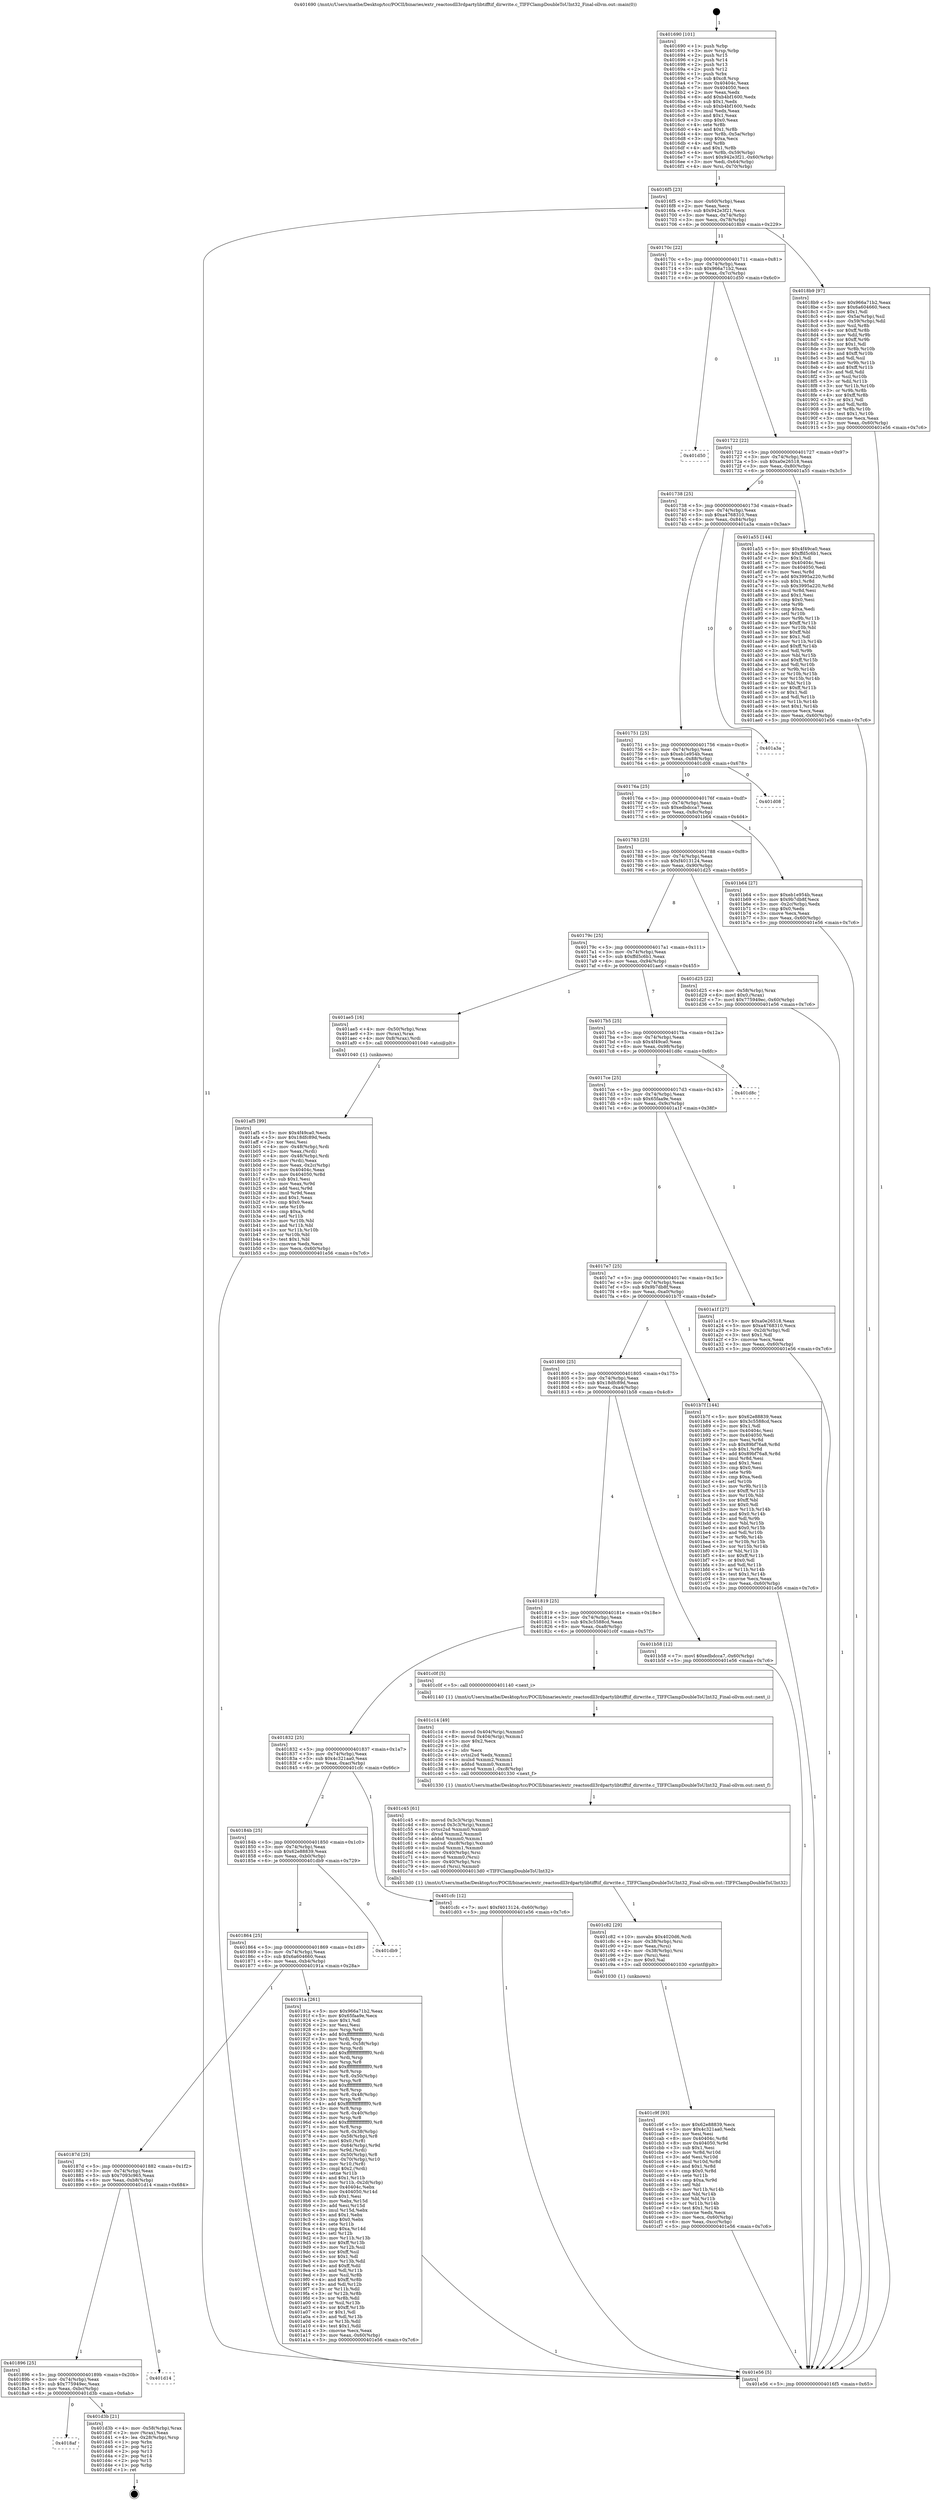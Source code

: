 digraph "0x401690" {
  label = "0x401690 (/mnt/c/Users/mathe/Desktop/tcc/POCII/binaries/extr_reactosdll3rdpartylibtifftif_dirwrite.c_TIFFClampDoubleToUInt32_Final-ollvm.out::main(0))"
  labelloc = "t"
  node[shape=record]

  Entry [label="",width=0.3,height=0.3,shape=circle,fillcolor=black,style=filled]
  "0x4016f5" [label="{
     0x4016f5 [23]\l
     | [instrs]\l
     &nbsp;&nbsp;0x4016f5 \<+3\>: mov -0x60(%rbp),%eax\l
     &nbsp;&nbsp;0x4016f8 \<+2\>: mov %eax,%ecx\l
     &nbsp;&nbsp;0x4016fa \<+6\>: sub $0x942e3f21,%ecx\l
     &nbsp;&nbsp;0x401700 \<+3\>: mov %eax,-0x74(%rbp)\l
     &nbsp;&nbsp;0x401703 \<+3\>: mov %ecx,-0x78(%rbp)\l
     &nbsp;&nbsp;0x401706 \<+6\>: je 00000000004018b9 \<main+0x229\>\l
  }"]
  "0x4018b9" [label="{
     0x4018b9 [97]\l
     | [instrs]\l
     &nbsp;&nbsp;0x4018b9 \<+5\>: mov $0x966a71b2,%eax\l
     &nbsp;&nbsp;0x4018be \<+5\>: mov $0x6a604660,%ecx\l
     &nbsp;&nbsp;0x4018c3 \<+2\>: mov $0x1,%dl\l
     &nbsp;&nbsp;0x4018c5 \<+4\>: mov -0x5a(%rbp),%sil\l
     &nbsp;&nbsp;0x4018c9 \<+4\>: mov -0x59(%rbp),%dil\l
     &nbsp;&nbsp;0x4018cd \<+3\>: mov %sil,%r8b\l
     &nbsp;&nbsp;0x4018d0 \<+4\>: xor $0xff,%r8b\l
     &nbsp;&nbsp;0x4018d4 \<+3\>: mov %dil,%r9b\l
     &nbsp;&nbsp;0x4018d7 \<+4\>: xor $0xff,%r9b\l
     &nbsp;&nbsp;0x4018db \<+3\>: xor $0x1,%dl\l
     &nbsp;&nbsp;0x4018de \<+3\>: mov %r8b,%r10b\l
     &nbsp;&nbsp;0x4018e1 \<+4\>: and $0xff,%r10b\l
     &nbsp;&nbsp;0x4018e5 \<+3\>: and %dl,%sil\l
     &nbsp;&nbsp;0x4018e8 \<+3\>: mov %r9b,%r11b\l
     &nbsp;&nbsp;0x4018eb \<+4\>: and $0xff,%r11b\l
     &nbsp;&nbsp;0x4018ef \<+3\>: and %dl,%dil\l
     &nbsp;&nbsp;0x4018f2 \<+3\>: or %sil,%r10b\l
     &nbsp;&nbsp;0x4018f5 \<+3\>: or %dil,%r11b\l
     &nbsp;&nbsp;0x4018f8 \<+3\>: xor %r11b,%r10b\l
     &nbsp;&nbsp;0x4018fb \<+3\>: or %r9b,%r8b\l
     &nbsp;&nbsp;0x4018fe \<+4\>: xor $0xff,%r8b\l
     &nbsp;&nbsp;0x401902 \<+3\>: or $0x1,%dl\l
     &nbsp;&nbsp;0x401905 \<+3\>: and %dl,%r8b\l
     &nbsp;&nbsp;0x401908 \<+3\>: or %r8b,%r10b\l
     &nbsp;&nbsp;0x40190b \<+4\>: test $0x1,%r10b\l
     &nbsp;&nbsp;0x40190f \<+3\>: cmovne %ecx,%eax\l
     &nbsp;&nbsp;0x401912 \<+3\>: mov %eax,-0x60(%rbp)\l
     &nbsp;&nbsp;0x401915 \<+5\>: jmp 0000000000401e56 \<main+0x7c6\>\l
  }"]
  "0x40170c" [label="{
     0x40170c [22]\l
     | [instrs]\l
     &nbsp;&nbsp;0x40170c \<+5\>: jmp 0000000000401711 \<main+0x81\>\l
     &nbsp;&nbsp;0x401711 \<+3\>: mov -0x74(%rbp),%eax\l
     &nbsp;&nbsp;0x401714 \<+5\>: sub $0x966a71b2,%eax\l
     &nbsp;&nbsp;0x401719 \<+3\>: mov %eax,-0x7c(%rbp)\l
     &nbsp;&nbsp;0x40171c \<+6\>: je 0000000000401d50 \<main+0x6c0\>\l
  }"]
  "0x401e56" [label="{
     0x401e56 [5]\l
     | [instrs]\l
     &nbsp;&nbsp;0x401e56 \<+5\>: jmp 00000000004016f5 \<main+0x65\>\l
  }"]
  "0x401690" [label="{
     0x401690 [101]\l
     | [instrs]\l
     &nbsp;&nbsp;0x401690 \<+1\>: push %rbp\l
     &nbsp;&nbsp;0x401691 \<+3\>: mov %rsp,%rbp\l
     &nbsp;&nbsp;0x401694 \<+2\>: push %r15\l
     &nbsp;&nbsp;0x401696 \<+2\>: push %r14\l
     &nbsp;&nbsp;0x401698 \<+2\>: push %r13\l
     &nbsp;&nbsp;0x40169a \<+2\>: push %r12\l
     &nbsp;&nbsp;0x40169c \<+1\>: push %rbx\l
     &nbsp;&nbsp;0x40169d \<+7\>: sub $0xc8,%rsp\l
     &nbsp;&nbsp;0x4016a4 \<+7\>: mov 0x40404c,%eax\l
     &nbsp;&nbsp;0x4016ab \<+7\>: mov 0x404050,%ecx\l
     &nbsp;&nbsp;0x4016b2 \<+2\>: mov %eax,%edx\l
     &nbsp;&nbsp;0x4016b4 \<+6\>: add $0xb4bf1600,%edx\l
     &nbsp;&nbsp;0x4016ba \<+3\>: sub $0x1,%edx\l
     &nbsp;&nbsp;0x4016bd \<+6\>: sub $0xb4bf1600,%edx\l
     &nbsp;&nbsp;0x4016c3 \<+3\>: imul %edx,%eax\l
     &nbsp;&nbsp;0x4016c6 \<+3\>: and $0x1,%eax\l
     &nbsp;&nbsp;0x4016c9 \<+3\>: cmp $0x0,%eax\l
     &nbsp;&nbsp;0x4016cc \<+4\>: sete %r8b\l
     &nbsp;&nbsp;0x4016d0 \<+4\>: and $0x1,%r8b\l
     &nbsp;&nbsp;0x4016d4 \<+4\>: mov %r8b,-0x5a(%rbp)\l
     &nbsp;&nbsp;0x4016d8 \<+3\>: cmp $0xa,%ecx\l
     &nbsp;&nbsp;0x4016db \<+4\>: setl %r8b\l
     &nbsp;&nbsp;0x4016df \<+4\>: and $0x1,%r8b\l
     &nbsp;&nbsp;0x4016e3 \<+4\>: mov %r8b,-0x59(%rbp)\l
     &nbsp;&nbsp;0x4016e7 \<+7\>: movl $0x942e3f21,-0x60(%rbp)\l
     &nbsp;&nbsp;0x4016ee \<+3\>: mov %edi,-0x64(%rbp)\l
     &nbsp;&nbsp;0x4016f1 \<+4\>: mov %rsi,-0x70(%rbp)\l
  }"]
  Exit [label="",width=0.3,height=0.3,shape=circle,fillcolor=black,style=filled,peripheries=2]
  "0x401d50" [label="{
     0x401d50\l
  }", style=dashed]
  "0x401722" [label="{
     0x401722 [22]\l
     | [instrs]\l
     &nbsp;&nbsp;0x401722 \<+5\>: jmp 0000000000401727 \<main+0x97\>\l
     &nbsp;&nbsp;0x401727 \<+3\>: mov -0x74(%rbp),%eax\l
     &nbsp;&nbsp;0x40172a \<+5\>: sub $0xa0e26518,%eax\l
     &nbsp;&nbsp;0x40172f \<+3\>: mov %eax,-0x80(%rbp)\l
     &nbsp;&nbsp;0x401732 \<+6\>: je 0000000000401a55 \<main+0x3c5\>\l
  }"]
  "0x4018af" [label="{
     0x4018af\l
  }", style=dashed]
  "0x401a55" [label="{
     0x401a55 [144]\l
     | [instrs]\l
     &nbsp;&nbsp;0x401a55 \<+5\>: mov $0x4f49ca0,%eax\l
     &nbsp;&nbsp;0x401a5a \<+5\>: mov $0xffd5c6b1,%ecx\l
     &nbsp;&nbsp;0x401a5f \<+2\>: mov $0x1,%dl\l
     &nbsp;&nbsp;0x401a61 \<+7\>: mov 0x40404c,%esi\l
     &nbsp;&nbsp;0x401a68 \<+7\>: mov 0x404050,%edi\l
     &nbsp;&nbsp;0x401a6f \<+3\>: mov %esi,%r8d\l
     &nbsp;&nbsp;0x401a72 \<+7\>: add $0x3995a220,%r8d\l
     &nbsp;&nbsp;0x401a79 \<+4\>: sub $0x1,%r8d\l
     &nbsp;&nbsp;0x401a7d \<+7\>: sub $0x3995a220,%r8d\l
     &nbsp;&nbsp;0x401a84 \<+4\>: imul %r8d,%esi\l
     &nbsp;&nbsp;0x401a88 \<+3\>: and $0x1,%esi\l
     &nbsp;&nbsp;0x401a8b \<+3\>: cmp $0x0,%esi\l
     &nbsp;&nbsp;0x401a8e \<+4\>: sete %r9b\l
     &nbsp;&nbsp;0x401a92 \<+3\>: cmp $0xa,%edi\l
     &nbsp;&nbsp;0x401a95 \<+4\>: setl %r10b\l
     &nbsp;&nbsp;0x401a99 \<+3\>: mov %r9b,%r11b\l
     &nbsp;&nbsp;0x401a9c \<+4\>: xor $0xff,%r11b\l
     &nbsp;&nbsp;0x401aa0 \<+3\>: mov %r10b,%bl\l
     &nbsp;&nbsp;0x401aa3 \<+3\>: xor $0xff,%bl\l
     &nbsp;&nbsp;0x401aa6 \<+3\>: xor $0x1,%dl\l
     &nbsp;&nbsp;0x401aa9 \<+3\>: mov %r11b,%r14b\l
     &nbsp;&nbsp;0x401aac \<+4\>: and $0xff,%r14b\l
     &nbsp;&nbsp;0x401ab0 \<+3\>: and %dl,%r9b\l
     &nbsp;&nbsp;0x401ab3 \<+3\>: mov %bl,%r15b\l
     &nbsp;&nbsp;0x401ab6 \<+4\>: and $0xff,%r15b\l
     &nbsp;&nbsp;0x401aba \<+3\>: and %dl,%r10b\l
     &nbsp;&nbsp;0x401abd \<+3\>: or %r9b,%r14b\l
     &nbsp;&nbsp;0x401ac0 \<+3\>: or %r10b,%r15b\l
     &nbsp;&nbsp;0x401ac3 \<+3\>: xor %r15b,%r14b\l
     &nbsp;&nbsp;0x401ac6 \<+3\>: or %bl,%r11b\l
     &nbsp;&nbsp;0x401ac9 \<+4\>: xor $0xff,%r11b\l
     &nbsp;&nbsp;0x401acd \<+3\>: or $0x1,%dl\l
     &nbsp;&nbsp;0x401ad0 \<+3\>: and %dl,%r11b\l
     &nbsp;&nbsp;0x401ad3 \<+3\>: or %r11b,%r14b\l
     &nbsp;&nbsp;0x401ad6 \<+4\>: test $0x1,%r14b\l
     &nbsp;&nbsp;0x401ada \<+3\>: cmovne %ecx,%eax\l
     &nbsp;&nbsp;0x401add \<+3\>: mov %eax,-0x60(%rbp)\l
     &nbsp;&nbsp;0x401ae0 \<+5\>: jmp 0000000000401e56 \<main+0x7c6\>\l
  }"]
  "0x401738" [label="{
     0x401738 [25]\l
     | [instrs]\l
     &nbsp;&nbsp;0x401738 \<+5\>: jmp 000000000040173d \<main+0xad\>\l
     &nbsp;&nbsp;0x40173d \<+3\>: mov -0x74(%rbp),%eax\l
     &nbsp;&nbsp;0x401740 \<+5\>: sub $0xa4768310,%eax\l
     &nbsp;&nbsp;0x401745 \<+6\>: mov %eax,-0x84(%rbp)\l
     &nbsp;&nbsp;0x40174b \<+6\>: je 0000000000401a3a \<main+0x3aa\>\l
  }"]
  "0x401d3b" [label="{
     0x401d3b [21]\l
     | [instrs]\l
     &nbsp;&nbsp;0x401d3b \<+4\>: mov -0x58(%rbp),%rax\l
     &nbsp;&nbsp;0x401d3f \<+2\>: mov (%rax),%eax\l
     &nbsp;&nbsp;0x401d41 \<+4\>: lea -0x28(%rbp),%rsp\l
     &nbsp;&nbsp;0x401d45 \<+1\>: pop %rbx\l
     &nbsp;&nbsp;0x401d46 \<+2\>: pop %r12\l
     &nbsp;&nbsp;0x401d48 \<+2\>: pop %r13\l
     &nbsp;&nbsp;0x401d4a \<+2\>: pop %r14\l
     &nbsp;&nbsp;0x401d4c \<+2\>: pop %r15\l
     &nbsp;&nbsp;0x401d4e \<+1\>: pop %rbp\l
     &nbsp;&nbsp;0x401d4f \<+1\>: ret\l
  }"]
  "0x401a3a" [label="{
     0x401a3a\l
  }", style=dashed]
  "0x401751" [label="{
     0x401751 [25]\l
     | [instrs]\l
     &nbsp;&nbsp;0x401751 \<+5\>: jmp 0000000000401756 \<main+0xc6\>\l
     &nbsp;&nbsp;0x401756 \<+3\>: mov -0x74(%rbp),%eax\l
     &nbsp;&nbsp;0x401759 \<+5\>: sub $0xeb1e954b,%eax\l
     &nbsp;&nbsp;0x40175e \<+6\>: mov %eax,-0x88(%rbp)\l
     &nbsp;&nbsp;0x401764 \<+6\>: je 0000000000401d08 \<main+0x678\>\l
  }"]
  "0x401896" [label="{
     0x401896 [25]\l
     | [instrs]\l
     &nbsp;&nbsp;0x401896 \<+5\>: jmp 000000000040189b \<main+0x20b\>\l
     &nbsp;&nbsp;0x40189b \<+3\>: mov -0x74(%rbp),%eax\l
     &nbsp;&nbsp;0x40189e \<+5\>: sub $0x775949ec,%eax\l
     &nbsp;&nbsp;0x4018a3 \<+6\>: mov %eax,-0xbc(%rbp)\l
     &nbsp;&nbsp;0x4018a9 \<+6\>: je 0000000000401d3b \<main+0x6ab\>\l
  }"]
  "0x401d08" [label="{
     0x401d08\l
  }", style=dashed]
  "0x40176a" [label="{
     0x40176a [25]\l
     | [instrs]\l
     &nbsp;&nbsp;0x40176a \<+5\>: jmp 000000000040176f \<main+0xdf\>\l
     &nbsp;&nbsp;0x40176f \<+3\>: mov -0x74(%rbp),%eax\l
     &nbsp;&nbsp;0x401772 \<+5\>: sub $0xedbdcca7,%eax\l
     &nbsp;&nbsp;0x401777 \<+6\>: mov %eax,-0x8c(%rbp)\l
     &nbsp;&nbsp;0x40177d \<+6\>: je 0000000000401b64 \<main+0x4d4\>\l
  }"]
  "0x401d14" [label="{
     0x401d14\l
  }", style=dashed]
  "0x401b64" [label="{
     0x401b64 [27]\l
     | [instrs]\l
     &nbsp;&nbsp;0x401b64 \<+5\>: mov $0xeb1e954b,%eax\l
     &nbsp;&nbsp;0x401b69 \<+5\>: mov $0x9b7db8f,%ecx\l
     &nbsp;&nbsp;0x401b6e \<+3\>: mov -0x2c(%rbp),%edx\l
     &nbsp;&nbsp;0x401b71 \<+3\>: cmp $0x0,%edx\l
     &nbsp;&nbsp;0x401b74 \<+3\>: cmove %ecx,%eax\l
     &nbsp;&nbsp;0x401b77 \<+3\>: mov %eax,-0x60(%rbp)\l
     &nbsp;&nbsp;0x401b7a \<+5\>: jmp 0000000000401e56 \<main+0x7c6\>\l
  }"]
  "0x401783" [label="{
     0x401783 [25]\l
     | [instrs]\l
     &nbsp;&nbsp;0x401783 \<+5\>: jmp 0000000000401788 \<main+0xf8\>\l
     &nbsp;&nbsp;0x401788 \<+3\>: mov -0x74(%rbp),%eax\l
     &nbsp;&nbsp;0x40178b \<+5\>: sub $0xf4013124,%eax\l
     &nbsp;&nbsp;0x401790 \<+6\>: mov %eax,-0x90(%rbp)\l
     &nbsp;&nbsp;0x401796 \<+6\>: je 0000000000401d25 \<main+0x695\>\l
  }"]
  "0x401c9f" [label="{
     0x401c9f [93]\l
     | [instrs]\l
     &nbsp;&nbsp;0x401c9f \<+5\>: mov $0x62e88839,%ecx\l
     &nbsp;&nbsp;0x401ca4 \<+5\>: mov $0x4c321aa0,%edx\l
     &nbsp;&nbsp;0x401ca9 \<+2\>: xor %esi,%esi\l
     &nbsp;&nbsp;0x401cab \<+8\>: mov 0x40404c,%r8d\l
     &nbsp;&nbsp;0x401cb3 \<+8\>: mov 0x404050,%r9d\l
     &nbsp;&nbsp;0x401cbb \<+3\>: sub $0x1,%esi\l
     &nbsp;&nbsp;0x401cbe \<+3\>: mov %r8d,%r10d\l
     &nbsp;&nbsp;0x401cc1 \<+3\>: add %esi,%r10d\l
     &nbsp;&nbsp;0x401cc4 \<+4\>: imul %r10d,%r8d\l
     &nbsp;&nbsp;0x401cc8 \<+4\>: and $0x1,%r8d\l
     &nbsp;&nbsp;0x401ccc \<+4\>: cmp $0x0,%r8d\l
     &nbsp;&nbsp;0x401cd0 \<+4\>: sete %r11b\l
     &nbsp;&nbsp;0x401cd4 \<+4\>: cmp $0xa,%r9d\l
     &nbsp;&nbsp;0x401cd8 \<+3\>: setl %bl\l
     &nbsp;&nbsp;0x401cdb \<+3\>: mov %r11b,%r14b\l
     &nbsp;&nbsp;0x401cde \<+3\>: and %bl,%r14b\l
     &nbsp;&nbsp;0x401ce1 \<+3\>: xor %bl,%r11b\l
     &nbsp;&nbsp;0x401ce4 \<+3\>: or %r11b,%r14b\l
     &nbsp;&nbsp;0x401ce7 \<+4\>: test $0x1,%r14b\l
     &nbsp;&nbsp;0x401ceb \<+3\>: cmovne %edx,%ecx\l
     &nbsp;&nbsp;0x401cee \<+3\>: mov %ecx,-0x60(%rbp)\l
     &nbsp;&nbsp;0x401cf1 \<+6\>: mov %eax,-0xcc(%rbp)\l
     &nbsp;&nbsp;0x401cf7 \<+5\>: jmp 0000000000401e56 \<main+0x7c6\>\l
  }"]
  "0x401d25" [label="{
     0x401d25 [22]\l
     | [instrs]\l
     &nbsp;&nbsp;0x401d25 \<+4\>: mov -0x58(%rbp),%rax\l
     &nbsp;&nbsp;0x401d29 \<+6\>: movl $0x0,(%rax)\l
     &nbsp;&nbsp;0x401d2f \<+7\>: movl $0x775949ec,-0x60(%rbp)\l
     &nbsp;&nbsp;0x401d36 \<+5\>: jmp 0000000000401e56 \<main+0x7c6\>\l
  }"]
  "0x40179c" [label="{
     0x40179c [25]\l
     | [instrs]\l
     &nbsp;&nbsp;0x40179c \<+5\>: jmp 00000000004017a1 \<main+0x111\>\l
     &nbsp;&nbsp;0x4017a1 \<+3\>: mov -0x74(%rbp),%eax\l
     &nbsp;&nbsp;0x4017a4 \<+5\>: sub $0xffd5c6b1,%eax\l
     &nbsp;&nbsp;0x4017a9 \<+6\>: mov %eax,-0x94(%rbp)\l
     &nbsp;&nbsp;0x4017af \<+6\>: je 0000000000401ae5 \<main+0x455\>\l
  }"]
  "0x401c82" [label="{
     0x401c82 [29]\l
     | [instrs]\l
     &nbsp;&nbsp;0x401c82 \<+10\>: movabs $0x4020d6,%rdi\l
     &nbsp;&nbsp;0x401c8c \<+4\>: mov -0x38(%rbp),%rsi\l
     &nbsp;&nbsp;0x401c90 \<+2\>: mov %eax,(%rsi)\l
     &nbsp;&nbsp;0x401c92 \<+4\>: mov -0x38(%rbp),%rsi\l
     &nbsp;&nbsp;0x401c96 \<+2\>: mov (%rsi),%esi\l
     &nbsp;&nbsp;0x401c98 \<+2\>: mov $0x0,%al\l
     &nbsp;&nbsp;0x401c9a \<+5\>: call 0000000000401030 \<printf@plt\>\l
     | [calls]\l
     &nbsp;&nbsp;0x401030 \{1\} (unknown)\l
  }"]
  "0x401ae5" [label="{
     0x401ae5 [16]\l
     | [instrs]\l
     &nbsp;&nbsp;0x401ae5 \<+4\>: mov -0x50(%rbp),%rax\l
     &nbsp;&nbsp;0x401ae9 \<+3\>: mov (%rax),%rax\l
     &nbsp;&nbsp;0x401aec \<+4\>: mov 0x8(%rax),%rdi\l
     &nbsp;&nbsp;0x401af0 \<+5\>: call 0000000000401040 \<atoi@plt\>\l
     | [calls]\l
     &nbsp;&nbsp;0x401040 \{1\} (unknown)\l
  }"]
  "0x4017b5" [label="{
     0x4017b5 [25]\l
     | [instrs]\l
     &nbsp;&nbsp;0x4017b5 \<+5\>: jmp 00000000004017ba \<main+0x12a\>\l
     &nbsp;&nbsp;0x4017ba \<+3\>: mov -0x74(%rbp),%eax\l
     &nbsp;&nbsp;0x4017bd \<+5\>: sub $0x4f49ca0,%eax\l
     &nbsp;&nbsp;0x4017c2 \<+6\>: mov %eax,-0x98(%rbp)\l
     &nbsp;&nbsp;0x4017c8 \<+6\>: je 0000000000401d8c \<main+0x6fc\>\l
  }"]
  "0x401c45" [label="{
     0x401c45 [61]\l
     | [instrs]\l
     &nbsp;&nbsp;0x401c45 \<+8\>: movsd 0x3c3(%rip),%xmm1\l
     &nbsp;&nbsp;0x401c4d \<+8\>: movsd 0x3c3(%rip),%xmm2\l
     &nbsp;&nbsp;0x401c55 \<+4\>: cvtss2sd %xmm0,%xmm0\l
     &nbsp;&nbsp;0x401c59 \<+4\>: divsd %xmm2,%xmm0\l
     &nbsp;&nbsp;0x401c5d \<+4\>: addsd %xmm0,%xmm1\l
     &nbsp;&nbsp;0x401c61 \<+8\>: movsd -0xc8(%rbp),%xmm0\l
     &nbsp;&nbsp;0x401c69 \<+4\>: mulsd %xmm1,%xmm0\l
     &nbsp;&nbsp;0x401c6d \<+4\>: mov -0x40(%rbp),%rsi\l
     &nbsp;&nbsp;0x401c71 \<+4\>: movsd %xmm0,(%rsi)\l
     &nbsp;&nbsp;0x401c75 \<+4\>: mov -0x40(%rbp),%rsi\l
     &nbsp;&nbsp;0x401c79 \<+4\>: movsd (%rsi),%xmm0\l
     &nbsp;&nbsp;0x401c7d \<+5\>: call 00000000004013d0 \<TIFFClampDoubleToUInt32\>\l
     | [calls]\l
     &nbsp;&nbsp;0x4013d0 \{1\} (/mnt/c/Users/mathe/Desktop/tcc/POCII/binaries/extr_reactosdll3rdpartylibtifftif_dirwrite.c_TIFFClampDoubleToUInt32_Final-ollvm.out::TIFFClampDoubleToUInt32)\l
  }"]
  "0x401d8c" [label="{
     0x401d8c\l
  }", style=dashed]
  "0x4017ce" [label="{
     0x4017ce [25]\l
     | [instrs]\l
     &nbsp;&nbsp;0x4017ce \<+5\>: jmp 00000000004017d3 \<main+0x143\>\l
     &nbsp;&nbsp;0x4017d3 \<+3\>: mov -0x74(%rbp),%eax\l
     &nbsp;&nbsp;0x4017d6 \<+5\>: sub $0x65faa9e,%eax\l
     &nbsp;&nbsp;0x4017db \<+6\>: mov %eax,-0x9c(%rbp)\l
     &nbsp;&nbsp;0x4017e1 \<+6\>: je 0000000000401a1f \<main+0x38f\>\l
  }"]
  "0x401c14" [label="{
     0x401c14 [49]\l
     | [instrs]\l
     &nbsp;&nbsp;0x401c14 \<+8\>: movsd 0x404(%rip),%xmm0\l
     &nbsp;&nbsp;0x401c1c \<+8\>: movsd 0x404(%rip),%xmm1\l
     &nbsp;&nbsp;0x401c24 \<+5\>: mov $0x2,%ecx\l
     &nbsp;&nbsp;0x401c29 \<+1\>: cltd\l
     &nbsp;&nbsp;0x401c2a \<+2\>: idiv %ecx\l
     &nbsp;&nbsp;0x401c2c \<+4\>: cvtsi2sd %edx,%xmm2\l
     &nbsp;&nbsp;0x401c30 \<+4\>: mulsd %xmm2,%xmm1\l
     &nbsp;&nbsp;0x401c34 \<+4\>: addsd %xmm0,%xmm1\l
     &nbsp;&nbsp;0x401c38 \<+8\>: movsd %xmm1,-0xc8(%rbp)\l
     &nbsp;&nbsp;0x401c40 \<+5\>: call 0000000000401330 \<next_f\>\l
     | [calls]\l
     &nbsp;&nbsp;0x401330 \{1\} (/mnt/c/Users/mathe/Desktop/tcc/POCII/binaries/extr_reactosdll3rdpartylibtifftif_dirwrite.c_TIFFClampDoubleToUInt32_Final-ollvm.out::next_f)\l
  }"]
  "0x401a1f" [label="{
     0x401a1f [27]\l
     | [instrs]\l
     &nbsp;&nbsp;0x401a1f \<+5\>: mov $0xa0e26518,%eax\l
     &nbsp;&nbsp;0x401a24 \<+5\>: mov $0xa4768310,%ecx\l
     &nbsp;&nbsp;0x401a29 \<+3\>: mov -0x2d(%rbp),%dl\l
     &nbsp;&nbsp;0x401a2c \<+3\>: test $0x1,%dl\l
     &nbsp;&nbsp;0x401a2f \<+3\>: cmovne %ecx,%eax\l
     &nbsp;&nbsp;0x401a32 \<+3\>: mov %eax,-0x60(%rbp)\l
     &nbsp;&nbsp;0x401a35 \<+5\>: jmp 0000000000401e56 \<main+0x7c6\>\l
  }"]
  "0x4017e7" [label="{
     0x4017e7 [25]\l
     | [instrs]\l
     &nbsp;&nbsp;0x4017e7 \<+5\>: jmp 00000000004017ec \<main+0x15c\>\l
     &nbsp;&nbsp;0x4017ec \<+3\>: mov -0x74(%rbp),%eax\l
     &nbsp;&nbsp;0x4017ef \<+5\>: sub $0x9b7db8f,%eax\l
     &nbsp;&nbsp;0x4017f4 \<+6\>: mov %eax,-0xa0(%rbp)\l
     &nbsp;&nbsp;0x4017fa \<+6\>: je 0000000000401b7f \<main+0x4ef\>\l
  }"]
  "0x401af5" [label="{
     0x401af5 [99]\l
     | [instrs]\l
     &nbsp;&nbsp;0x401af5 \<+5\>: mov $0x4f49ca0,%ecx\l
     &nbsp;&nbsp;0x401afa \<+5\>: mov $0x18dfc89d,%edx\l
     &nbsp;&nbsp;0x401aff \<+2\>: xor %esi,%esi\l
     &nbsp;&nbsp;0x401b01 \<+4\>: mov -0x48(%rbp),%rdi\l
     &nbsp;&nbsp;0x401b05 \<+2\>: mov %eax,(%rdi)\l
     &nbsp;&nbsp;0x401b07 \<+4\>: mov -0x48(%rbp),%rdi\l
     &nbsp;&nbsp;0x401b0b \<+2\>: mov (%rdi),%eax\l
     &nbsp;&nbsp;0x401b0d \<+3\>: mov %eax,-0x2c(%rbp)\l
     &nbsp;&nbsp;0x401b10 \<+7\>: mov 0x40404c,%eax\l
     &nbsp;&nbsp;0x401b17 \<+8\>: mov 0x404050,%r8d\l
     &nbsp;&nbsp;0x401b1f \<+3\>: sub $0x1,%esi\l
     &nbsp;&nbsp;0x401b22 \<+3\>: mov %eax,%r9d\l
     &nbsp;&nbsp;0x401b25 \<+3\>: add %esi,%r9d\l
     &nbsp;&nbsp;0x401b28 \<+4\>: imul %r9d,%eax\l
     &nbsp;&nbsp;0x401b2c \<+3\>: and $0x1,%eax\l
     &nbsp;&nbsp;0x401b2f \<+3\>: cmp $0x0,%eax\l
     &nbsp;&nbsp;0x401b32 \<+4\>: sete %r10b\l
     &nbsp;&nbsp;0x401b36 \<+4\>: cmp $0xa,%r8d\l
     &nbsp;&nbsp;0x401b3a \<+4\>: setl %r11b\l
     &nbsp;&nbsp;0x401b3e \<+3\>: mov %r10b,%bl\l
     &nbsp;&nbsp;0x401b41 \<+3\>: and %r11b,%bl\l
     &nbsp;&nbsp;0x401b44 \<+3\>: xor %r11b,%r10b\l
     &nbsp;&nbsp;0x401b47 \<+3\>: or %r10b,%bl\l
     &nbsp;&nbsp;0x401b4a \<+3\>: test $0x1,%bl\l
     &nbsp;&nbsp;0x401b4d \<+3\>: cmovne %edx,%ecx\l
     &nbsp;&nbsp;0x401b50 \<+3\>: mov %ecx,-0x60(%rbp)\l
     &nbsp;&nbsp;0x401b53 \<+5\>: jmp 0000000000401e56 \<main+0x7c6\>\l
  }"]
  "0x401b7f" [label="{
     0x401b7f [144]\l
     | [instrs]\l
     &nbsp;&nbsp;0x401b7f \<+5\>: mov $0x62e88839,%eax\l
     &nbsp;&nbsp;0x401b84 \<+5\>: mov $0x3c5588cd,%ecx\l
     &nbsp;&nbsp;0x401b89 \<+2\>: mov $0x1,%dl\l
     &nbsp;&nbsp;0x401b8b \<+7\>: mov 0x40404c,%esi\l
     &nbsp;&nbsp;0x401b92 \<+7\>: mov 0x404050,%edi\l
     &nbsp;&nbsp;0x401b99 \<+3\>: mov %esi,%r8d\l
     &nbsp;&nbsp;0x401b9c \<+7\>: sub $0x89bf76a8,%r8d\l
     &nbsp;&nbsp;0x401ba3 \<+4\>: sub $0x1,%r8d\l
     &nbsp;&nbsp;0x401ba7 \<+7\>: add $0x89bf76a8,%r8d\l
     &nbsp;&nbsp;0x401bae \<+4\>: imul %r8d,%esi\l
     &nbsp;&nbsp;0x401bb2 \<+3\>: and $0x1,%esi\l
     &nbsp;&nbsp;0x401bb5 \<+3\>: cmp $0x0,%esi\l
     &nbsp;&nbsp;0x401bb8 \<+4\>: sete %r9b\l
     &nbsp;&nbsp;0x401bbc \<+3\>: cmp $0xa,%edi\l
     &nbsp;&nbsp;0x401bbf \<+4\>: setl %r10b\l
     &nbsp;&nbsp;0x401bc3 \<+3\>: mov %r9b,%r11b\l
     &nbsp;&nbsp;0x401bc6 \<+4\>: xor $0xff,%r11b\l
     &nbsp;&nbsp;0x401bca \<+3\>: mov %r10b,%bl\l
     &nbsp;&nbsp;0x401bcd \<+3\>: xor $0xff,%bl\l
     &nbsp;&nbsp;0x401bd0 \<+3\>: xor $0x0,%dl\l
     &nbsp;&nbsp;0x401bd3 \<+3\>: mov %r11b,%r14b\l
     &nbsp;&nbsp;0x401bd6 \<+4\>: and $0x0,%r14b\l
     &nbsp;&nbsp;0x401bda \<+3\>: and %dl,%r9b\l
     &nbsp;&nbsp;0x401bdd \<+3\>: mov %bl,%r15b\l
     &nbsp;&nbsp;0x401be0 \<+4\>: and $0x0,%r15b\l
     &nbsp;&nbsp;0x401be4 \<+3\>: and %dl,%r10b\l
     &nbsp;&nbsp;0x401be7 \<+3\>: or %r9b,%r14b\l
     &nbsp;&nbsp;0x401bea \<+3\>: or %r10b,%r15b\l
     &nbsp;&nbsp;0x401bed \<+3\>: xor %r15b,%r14b\l
     &nbsp;&nbsp;0x401bf0 \<+3\>: or %bl,%r11b\l
     &nbsp;&nbsp;0x401bf3 \<+4\>: xor $0xff,%r11b\l
     &nbsp;&nbsp;0x401bf7 \<+3\>: or $0x0,%dl\l
     &nbsp;&nbsp;0x401bfa \<+3\>: and %dl,%r11b\l
     &nbsp;&nbsp;0x401bfd \<+3\>: or %r11b,%r14b\l
     &nbsp;&nbsp;0x401c00 \<+4\>: test $0x1,%r14b\l
     &nbsp;&nbsp;0x401c04 \<+3\>: cmovne %ecx,%eax\l
     &nbsp;&nbsp;0x401c07 \<+3\>: mov %eax,-0x60(%rbp)\l
     &nbsp;&nbsp;0x401c0a \<+5\>: jmp 0000000000401e56 \<main+0x7c6\>\l
  }"]
  "0x401800" [label="{
     0x401800 [25]\l
     | [instrs]\l
     &nbsp;&nbsp;0x401800 \<+5\>: jmp 0000000000401805 \<main+0x175\>\l
     &nbsp;&nbsp;0x401805 \<+3\>: mov -0x74(%rbp),%eax\l
     &nbsp;&nbsp;0x401808 \<+5\>: sub $0x18dfc89d,%eax\l
     &nbsp;&nbsp;0x40180d \<+6\>: mov %eax,-0xa4(%rbp)\l
     &nbsp;&nbsp;0x401813 \<+6\>: je 0000000000401b58 \<main+0x4c8\>\l
  }"]
  "0x40187d" [label="{
     0x40187d [25]\l
     | [instrs]\l
     &nbsp;&nbsp;0x40187d \<+5\>: jmp 0000000000401882 \<main+0x1f2\>\l
     &nbsp;&nbsp;0x401882 \<+3\>: mov -0x74(%rbp),%eax\l
     &nbsp;&nbsp;0x401885 \<+5\>: sub $0x7093c965,%eax\l
     &nbsp;&nbsp;0x40188a \<+6\>: mov %eax,-0xb8(%rbp)\l
     &nbsp;&nbsp;0x401890 \<+6\>: je 0000000000401d14 \<main+0x684\>\l
  }"]
  "0x401b58" [label="{
     0x401b58 [12]\l
     | [instrs]\l
     &nbsp;&nbsp;0x401b58 \<+7\>: movl $0xedbdcca7,-0x60(%rbp)\l
     &nbsp;&nbsp;0x401b5f \<+5\>: jmp 0000000000401e56 \<main+0x7c6\>\l
  }"]
  "0x401819" [label="{
     0x401819 [25]\l
     | [instrs]\l
     &nbsp;&nbsp;0x401819 \<+5\>: jmp 000000000040181e \<main+0x18e\>\l
     &nbsp;&nbsp;0x40181e \<+3\>: mov -0x74(%rbp),%eax\l
     &nbsp;&nbsp;0x401821 \<+5\>: sub $0x3c5588cd,%eax\l
     &nbsp;&nbsp;0x401826 \<+6\>: mov %eax,-0xa8(%rbp)\l
     &nbsp;&nbsp;0x40182c \<+6\>: je 0000000000401c0f \<main+0x57f\>\l
  }"]
  "0x40191a" [label="{
     0x40191a [261]\l
     | [instrs]\l
     &nbsp;&nbsp;0x40191a \<+5\>: mov $0x966a71b2,%eax\l
     &nbsp;&nbsp;0x40191f \<+5\>: mov $0x65faa9e,%ecx\l
     &nbsp;&nbsp;0x401924 \<+2\>: mov $0x1,%dl\l
     &nbsp;&nbsp;0x401926 \<+2\>: xor %esi,%esi\l
     &nbsp;&nbsp;0x401928 \<+3\>: mov %rsp,%rdi\l
     &nbsp;&nbsp;0x40192b \<+4\>: add $0xfffffffffffffff0,%rdi\l
     &nbsp;&nbsp;0x40192f \<+3\>: mov %rdi,%rsp\l
     &nbsp;&nbsp;0x401932 \<+4\>: mov %rdi,-0x58(%rbp)\l
     &nbsp;&nbsp;0x401936 \<+3\>: mov %rsp,%rdi\l
     &nbsp;&nbsp;0x401939 \<+4\>: add $0xfffffffffffffff0,%rdi\l
     &nbsp;&nbsp;0x40193d \<+3\>: mov %rdi,%rsp\l
     &nbsp;&nbsp;0x401940 \<+3\>: mov %rsp,%r8\l
     &nbsp;&nbsp;0x401943 \<+4\>: add $0xfffffffffffffff0,%r8\l
     &nbsp;&nbsp;0x401947 \<+3\>: mov %r8,%rsp\l
     &nbsp;&nbsp;0x40194a \<+4\>: mov %r8,-0x50(%rbp)\l
     &nbsp;&nbsp;0x40194e \<+3\>: mov %rsp,%r8\l
     &nbsp;&nbsp;0x401951 \<+4\>: add $0xfffffffffffffff0,%r8\l
     &nbsp;&nbsp;0x401955 \<+3\>: mov %r8,%rsp\l
     &nbsp;&nbsp;0x401958 \<+4\>: mov %r8,-0x48(%rbp)\l
     &nbsp;&nbsp;0x40195c \<+3\>: mov %rsp,%r8\l
     &nbsp;&nbsp;0x40195f \<+4\>: add $0xfffffffffffffff0,%r8\l
     &nbsp;&nbsp;0x401963 \<+3\>: mov %r8,%rsp\l
     &nbsp;&nbsp;0x401966 \<+4\>: mov %r8,-0x40(%rbp)\l
     &nbsp;&nbsp;0x40196a \<+3\>: mov %rsp,%r8\l
     &nbsp;&nbsp;0x40196d \<+4\>: add $0xfffffffffffffff0,%r8\l
     &nbsp;&nbsp;0x401971 \<+3\>: mov %r8,%rsp\l
     &nbsp;&nbsp;0x401974 \<+4\>: mov %r8,-0x38(%rbp)\l
     &nbsp;&nbsp;0x401978 \<+4\>: mov -0x58(%rbp),%r8\l
     &nbsp;&nbsp;0x40197c \<+7\>: movl $0x0,(%r8)\l
     &nbsp;&nbsp;0x401983 \<+4\>: mov -0x64(%rbp),%r9d\l
     &nbsp;&nbsp;0x401987 \<+3\>: mov %r9d,(%rdi)\l
     &nbsp;&nbsp;0x40198a \<+4\>: mov -0x50(%rbp),%r8\l
     &nbsp;&nbsp;0x40198e \<+4\>: mov -0x70(%rbp),%r10\l
     &nbsp;&nbsp;0x401992 \<+3\>: mov %r10,(%r8)\l
     &nbsp;&nbsp;0x401995 \<+3\>: cmpl $0x2,(%rdi)\l
     &nbsp;&nbsp;0x401998 \<+4\>: setne %r11b\l
     &nbsp;&nbsp;0x40199c \<+4\>: and $0x1,%r11b\l
     &nbsp;&nbsp;0x4019a0 \<+4\>: mov %r11b,-0x2d(%rbp)\l
     &nbsp;&nbsp;0x4019a4 \<+7\>: mov 0x40404c,%ebx\l
     &nbsp;&nbsp;0x4019ab \<+8\>: mov 0x404050,%r14d\l
     &nbsp;&nbsp;0x4019b3 \<+3\>: sub $0x1,%esi\l
     &nbsp;&nbsp;0x4019b6 \<+3\>: mov %ebx,%r15d\l
     &nbsp;&nbsp;0x4019b9 \<+3\>: add %esi,%r15d\l
     &nbsp;&nbsp;0x4019bc \<+4\>: imul %r15d,%ebx\l
     &nbsp;&nbsp;0x4019c0 \<+3\>: and $0x1,%ebx\l
     &nbsp;&nbsp;0x4019c3 \<+3\>: cmp $0x0,%ebx\l
     &nbsp;&nbsp;0x4019c6 \<+4\>: sete %r11b\l
     &nbsp;&nbsp;0x4019ca \<+4\>: cmp $0xa,%r14d\l
     &nbsp;&nbsp;0x4019ce \<+4\>: setl %r12b\l
     &nbsp;&nbsp;0x4019d2 \<+3\>: mov %r11b,%r13b\l
     &nbsp;&nbsp;0x4019d5 \<+4\>: xor $0xff,%r13b\l
     &nbsp;&nbsp;0x4019d9 \<+3\>: mov %r12b,%sil\l
     &nbsp;&nbsp;0x4019dc \<+4\>: xor $0xff,%sil\l
     &nbsp;&nbsp;0x4019e0 \<+3\>: xor $0x1,%dl\l
     &nbsp;&nbsp;0x4019e3 \<+3\>: mov %r13b,%dil\l
     &nbsp;&nbsp;0x4019e6 \<+4\>: and $0xff,%dil\l
     &nbsp;&nbsp;0x4019ea \<+3\>: and %dl,%r11b\l
     &nbsp;&nbsp;0x4019ed \<+3\>: mov %sil,%r8b\l
     &nbsp;&nbsp;0x4019f0 \<+4\>: and $0xff,%r8b\l
     &nbsp;&nbsp;0x4019f4 \<+3\>: and %dl,%r12b\l
     &nbsp;&nbsp;0x4019f7 \<+3\>: or %r11b,%dil\l
     &nbsp;&nbsp;0x4019fa \<+3\>: or %r12b,%r8b\l
     &nbsp;&nbsp;0x4019fd \<+3\>: xor %r8b,%dil\l
     &nbsp;&nbsp;0x401a00 \<+3\>: or %sil,%r13b\l
     &nbsp;&nbsp;0x401a03 \<+4\>: xor $0xff,%r13b\l
     &nbsp;&nbsp;0x401a07 \<+3\>: or $0x1,%dl\l
     &nbsp;&nbsp;0x401a0a \<+3\>: and %dl,%r13b\l
     &nbsp;&nbsp;0x401a0d \<+3\>: or %r13b,%dil\l
     &nbsp;&nbsp;0x401a10 \<+4\>: test $0x1,%dil\l
     &nbsp;&nbsp;0x401a14 \<+3\>: cmovne %ecx,%eax\l
     &nbsp;&nbsp;0x401a17 \<+3\>: mov %eax,-0x60(%rbp)\l
     &nbsp;&nbsp;0x401a1a \<+5\>: jmp 0000000000401e56 \<main+0x7c6\>\l
  }"]
  "0x401c0f" [label="{
     0x401c0f [5]\l
     | [instrs]\l
     &nbsp;&nbsp;0x401c0f \<+5\>: call 0000000000401140 \<next_i\>\l
     | [calls]\l
     &nbsp;&nbsp;0x401140 \{1\} (/mnt/c/Users/mathe/Desktop/tcc/POCII/binaries/extr_reactosdll3rdpartylibtifftif_dirwrite.c_TIFFClampDoubleToUInt32_Final-ollvm.out::next_i)\l
  }"]
  "0x401832" [label="{
     0x401832 [25]\l
     | [instrs]\l
     &nbsp;&nbsp;0x401832 \<+5\>: jmp 0000000000401837 \<main+0x1a7\>\l
     &nbsp;&nbsp;0x401837 \<+3\>: mov -0x74(%rbp),%eax\l
     &nbsp;&nbsp;0x40183a \<+5\>: sub $0x4c321aa0,%eax\l
     &nbsp;&nbsp;0x40183f \<+6\>: mov %eax,-0xac(%rbp)\l
     &nbsp;&nbsp;0x401845 \<+6\>: je 0000000000401cfc \<main+0x66c\>\l
  }"]
  "0x401864" [label="{
     0x401864 [25]\l
     | [instrs]\l
     &nbsp;&nbsp;0x401864 \<+5\>: jmp 0000000000401869 \<main+0x1d9\>\l
     &nbsp;&nbsp;0x401869 \<+3\>: mov -0x74(%rbp),%eax\l
     &nbsp;&nbsp;0x40186c \<+5\>: sub $0x6a604660,%eax\l
     &nbsp;&nbsp;0x401871 \<+6\>: mov %eax,-0xb4(%rbp)\l
     &nbsp;&nbsp;0x401877 \<+6\>: je 000000000040191a \<main+0x28a\>\l
  }"]
  "0x401cfc" [label="{
     0x401cfc [12]\l
     | [instrs]\l
     &nbsp;&nbsp;0x401cfc \<+7\>: movl $0xf4013124,-0x60(%rbp)\l
     &nbsp;&nbsp;0x401d03 \<+5\>: jmp 0000000000401e56 \<main+0x7c6\>\l
  }"]
  "0x40184b" [label="{
     0x40184b [25]\l
     | [instrs]\l
     &nbsp;&nbsp;0x40184b \<+5\>: jmp 0000000000401850 \<main+0x1c0\>\l
     &nbsp;&nbsp;0x401850 \<+3\>: mov -0x74(%rbp),%eax\l
     &nbsp;&nbsp;0x401853 \<+5\>: sub $0x62e88839,%eax\l
     &nbsp;&nbsp;0x401858 \<+6\>: mov %eax,-0xb0(%rbp)\l
     &nbsp;&nbsp;0x40185e \<+6\>: je 0000000000401db9 \<main+0x729\>\l
  }"]
  "0x401db9" [label="{
     0x401db9\l
  }", style=dashed]
  Entry -> "0x401690" [label=" 1"]
  "0x4016f5" -> "0x4018b9" [label=" 1"]
  "0x4016f5" -> "0x40170c" [label=" 11"]
  "0x4018b9" -> "0x401e56" [label=" 1"]
  "0x401690" -> "0x4016f5" [label=" 1"]
  "0x401e56" -> "0x4016f5" [label=" 11"]
  "0x401d3b" -> Exit [label=" 1"]
  "0x40170c" -> "0x401d50" [label=" 0"]
  "0x40170c" -> "0x401722" [label=" 11"]
  "0x401896" -> "0x4018af" [label=" 0"]
  "0x401722" -> "0x401a55" [label=" 1"]
  "0x401722" -> "0x401738" [label=" 10"]
  "0x401896" -> "0x401d3b" [label=" 1"]
  "0x401738" -> "0x401a3a" [label=" 0"]
  "0x401738" -> "0x401751" [label=" 10"]
  "0x40187d" -> "0x401896" [label=" 1"]
  "0x401751" -> "0x401d08" [label=" 0"]
  "0x401751" -> "0x40176a" [label=" 10"]
  "0x40187d" -> "0x401d14" [label=" 0"]
  "0x40176a" -> "0x401b64" [label=" 1"]
  "0x40176a" -> "0x401783" [label=" 9"]
  "0x401d25" -> "0x401e56" [label=" 1"]
  "0x401783" -> "0x401d25" [label=" 1"]
  "0x401783" -> "0x40179c" [label=" 8"]
  "0x401cfc" -> "0x401e56" [label=" 1"]
  "0x40179c" -> "0x401ae5" [label=" 1"]
  "0x40179c" -> "0x4017b5" [label=" 7"]
  "0x401c9f" -> "0x401e56" [label=" 1"]
  "0x4017b5" -> "0x401d8c" [label=" 0"]
  "0x4017b5" -> "0x4017ce" [label=" 7"]
  "0x401c82" -> "0x401c9f" [label=" 1"]
  "0x4017ce" -> "0x401a1f" [label=" 1"]
  "0x4017ce" -> "0x4017e7" [label=" 6"]
  "0x401c45" -> "0x401c82" [label=" 1"]
  "0x4017e7" -> "0x401b7f" [label=" 1"]
  "0x4017e7" -> "0x401800" [label=" 5"]
  "0x401c14" -> "0x401c45" [label=" 1"]
  "0x401800" -> "0x401b58" [label=" 1"]
  "0x401800" -> "0x401819" [label=" 4"]
  "0x401b7f" -> "0x401e56" [label=" 1"]
  "0x401819" -> "0x401c0f" [label=" 1"]
  "0x401819" -> "0x401832" [label=" 3"]
  "0x401b64" -> "0x401e56" [label=" 1"]
  "0x401832" -> "0x401cfc" [label=" 1"]
  "0x401832" -> "0x40184b" [label=" 2"]
  "0x401af5" -> "0x401e56" [label=" 1"]
  "0x40184b" -> "0x401db9" [label=" 0"]
  "0x40184b" -> "0x401864" [label=" 2"]
  "0x401b58" -> "0x401e56" [label=" 1"]
  "0x401864" -> "0x40191a" [label=" 1"]
  "0x401864" -> "0x40187d" [label=" 1"]
  "0x401c0f" -> "0x401c14" [label=" 1"]
  "0x40191a" -> "0x401e56" [label=" 1"]
  "0x401a1f" -> "0x401e56" [label=" 1"]
  "0x401a55" -> "0x401e56" [label=" 1"]
  "0x401ae5" -> "0x401af5" [label=" 1"]
}
